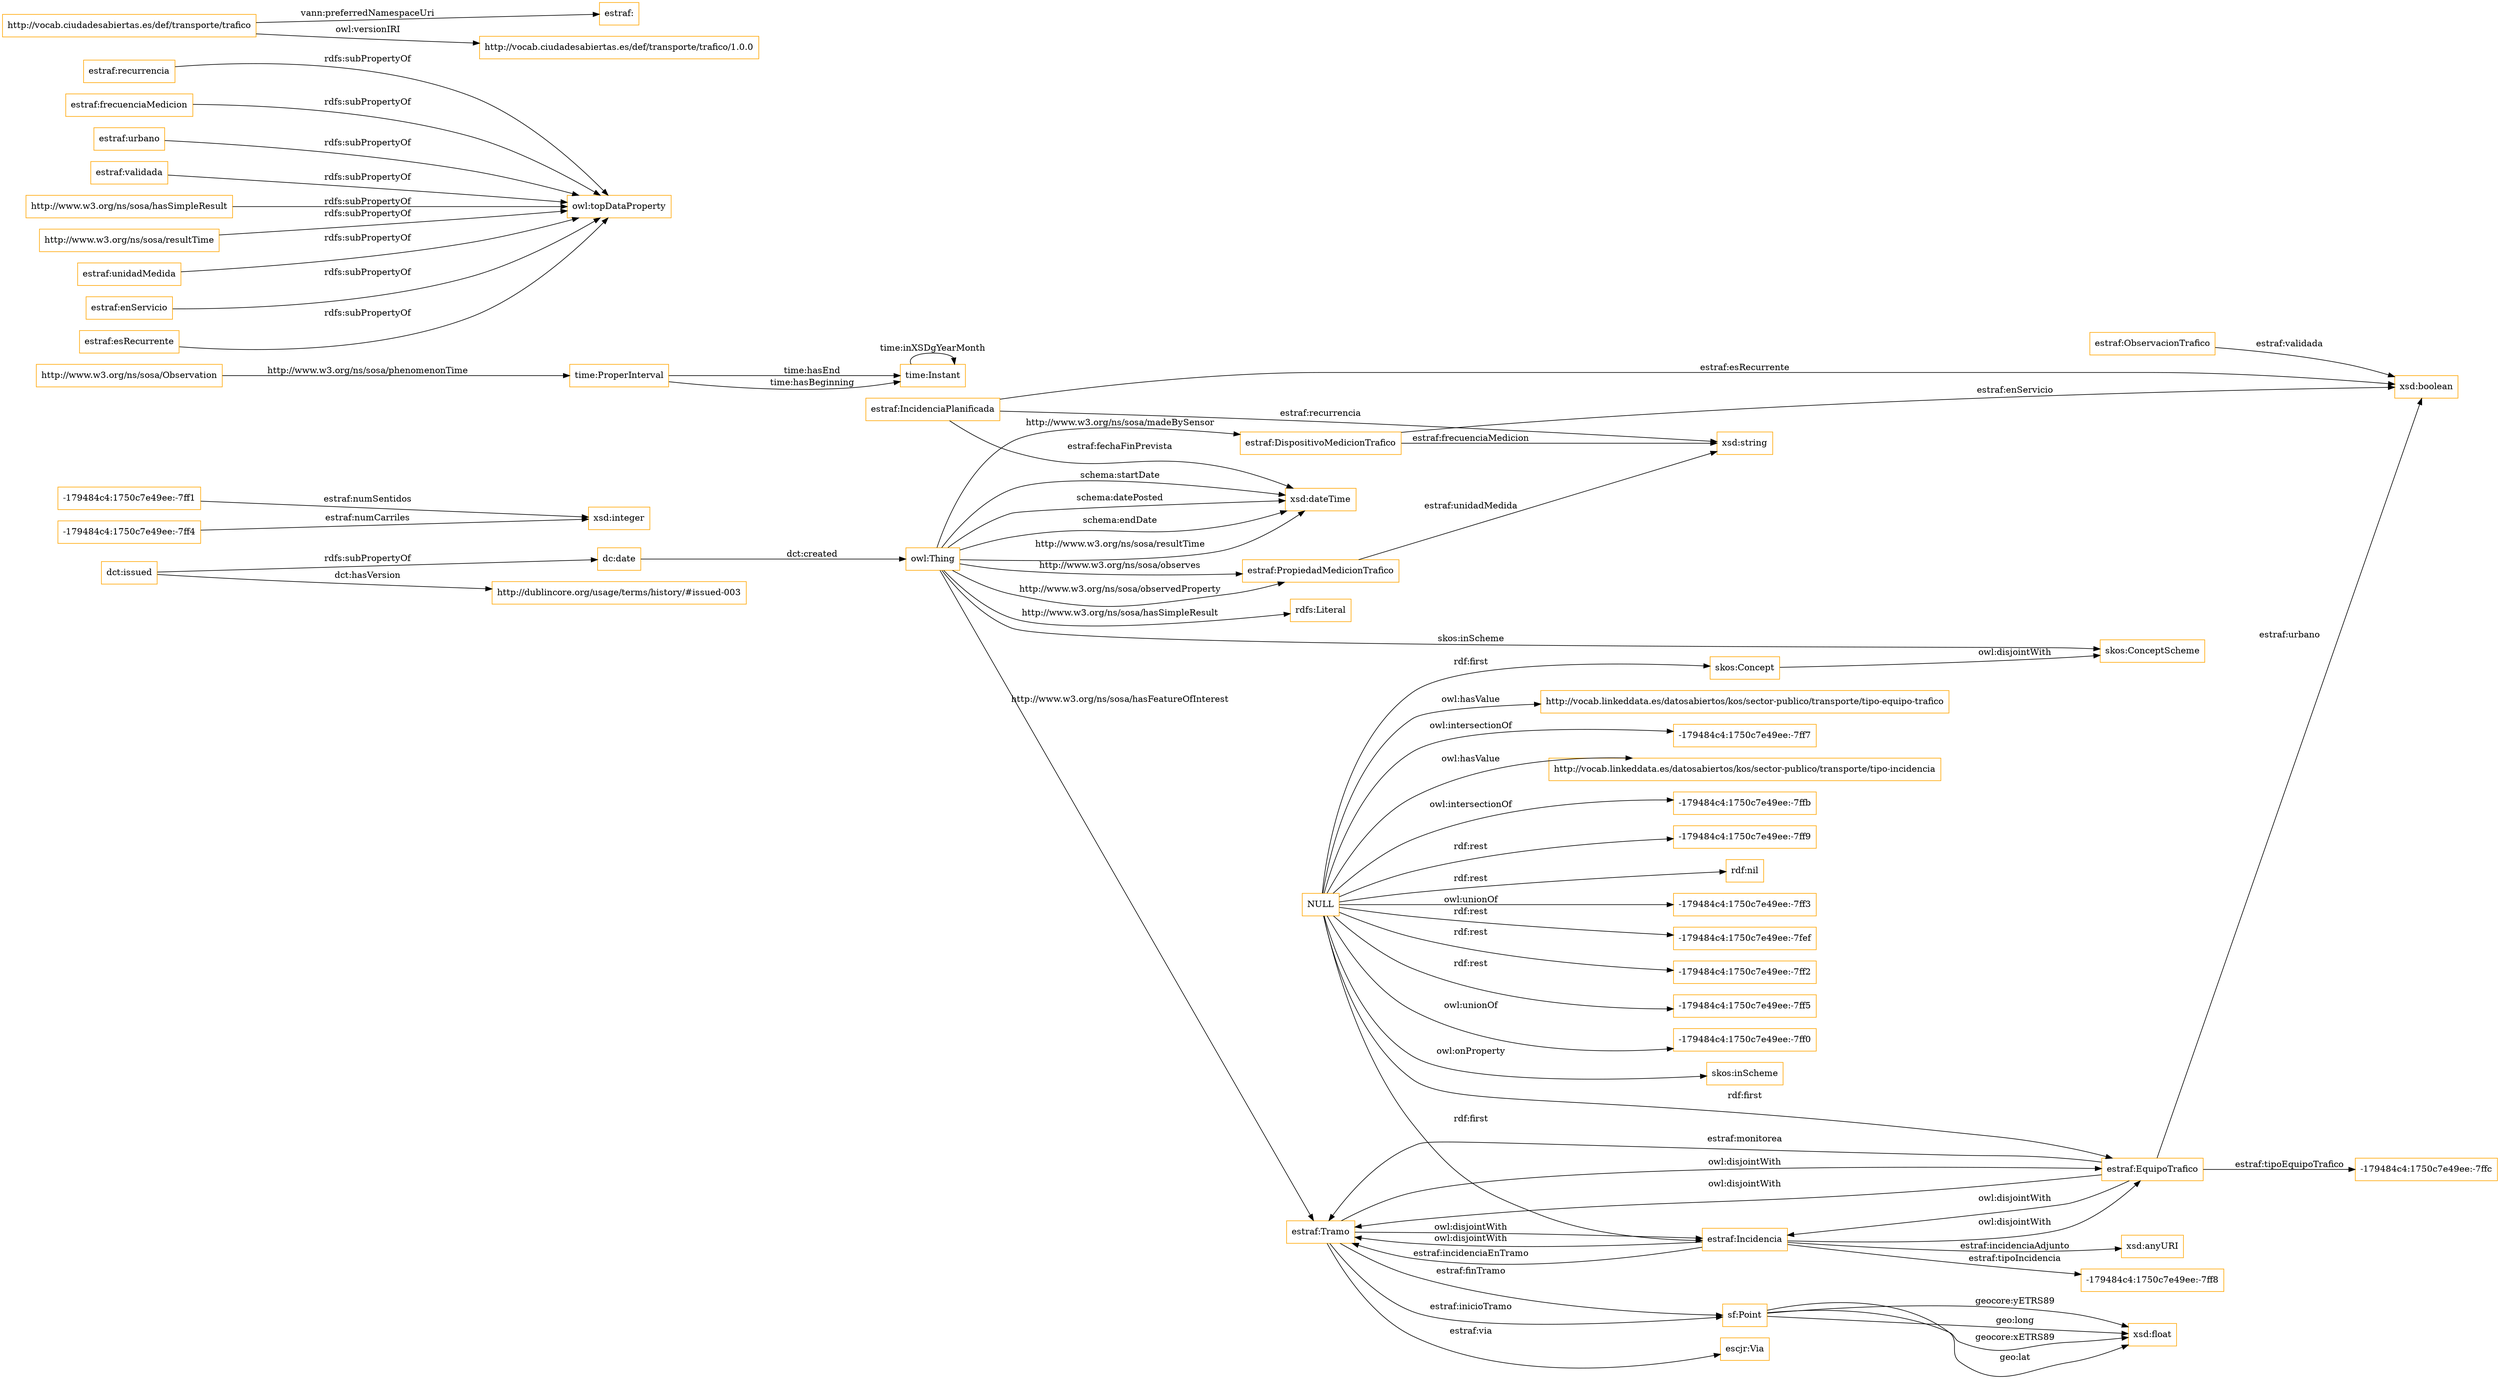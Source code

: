 digraph ar2dtool_diagram { 
rankdir=LR;
size="1501"
node [shape = rectangle, color="orange"]; "estraf:Tramo" "-179484c4:1750c7e49ee:-7ff1" "estraf:Incidencia" "sf:Point" "time:ProperInterval" "-179484c4:1750c7e49ee:-7ffc" "-179484c4:1750c7e49ee:-7ff4" "estraf:PropiedadMedicionTrafico" "-179484c4:1750c7e49ee:-7ff8" "estraf:EquipoTrafico" "http://www.w3.org/ns/sosa/Observation" "skos:ConceptScheme" "estraf:DispositivoMedicionTrafico" "estraf:IncidenciaPlanificada" "skos:Concept" "estraf:ObservacionTrafico" "escjr:Via" "time:Instant" ; /*classes style*/
	"estraf:recurrencia" -> "owl:topDataProperty" [ label = "rdfs:subPropertyOf" ];
	"http://vocab.ciudadesabiertas.es/def/transporte/trafico" -> "estraf:" [ label = "vann:preferredNamespaceUri" ];
	"http://vocab.ciudadesabiertas.es/def/transporte/trafico" -> "http://vocab.ciudadesabiertas.es/def/transporte/trafico/1.0.0" [ label = "owl:versionIRI" ];
	"estraf:frecuenciaMedicion" -> "owl:topDataProperty" [ label = "rdfs:subPropertyOf" ];
	"estraf:urbano" -> "owl:topDataProperty" [ label = "rdfs:subPropertyOf" ];
	"estraf:Incidencia" -> "estraf:EquipoTrafico" [ label = "owl:disjointWith" ];
	"estraf:Incidencia" -> "estraf:Tramo" [ label = "owl:disjointWith" ];
	"skos:Concept" -> "skos:ConceptScheme" [ label = "owl:disjointWith" ];
	"estraf:validada" -> "owl:topDataProperty" [ label = "rdfs:subPropertyOf" ];
	"http://www.w3.org/ns/sosa/hasSimpleResult" -> "owl:topDataProperty" [ label = "rdfs:subPropertyOf" ];
	"http://www.w3.org/ns/sosa/resultTime" -> "owl:topDataProperty" [ label = "rdfs:subPropertyOf" ];
	"NULL" -> "http://vocab.linkeddata.es/datosabiertos/kos/sector-publico/transporte/tipo-equipo-trafico" [ label = "owl:hasValue" ];
	"NULL" -> "-179484c4:1750c7e49ee:-7ff7" [ label = "owl:intersectionOf" ];
	"NULL" -> "http://vocab.linkeddata.es/datosabiertos/kos/sector-publico/transporte/tipo-incidencia" [ label = "owl:hasValue" ];
	"NULL" -> "-179484c4:1750c7e49ee:-7ffb" [ label = "owl:intersectionOf" ];
	"NULL" -> "estraf:Incidencia" [ label = "rdf:first" ];
	"NULL" -> "-179484c4:1750c7e49ee:-7ff9" [ label = "rdf:rest" ];
	"NULL" -> "skos:Concept" [ label = "rdf:first" ];
	"NULL" -> "rdf:nil" [ label = "rdf:rest" ];
	"NULL" -> "-179484c4:1750c7e49ee:-7ff3" [ label = "owl:unionOf" ];
	"NULL" -> "-179484c4:1750c7e49ee:-7fef" [ label = "rdf:rest" ];
	"NULL" -> "-179484c4:1750c7e49ee:-7ff2" [ label = "rdf:rest" ];
	"NULL" -> "-179484c4:1750c7e49ee:-7ff5" [ label = "rdf:rest" ];
	"NULL" -> "-179484c4:1750c7e49ee:-7ff0" [ label = "owl:unionOf" ];
	"NULL" -> "estraf:EquipoTrafico" [ label = "rdf:first" ];
	"NULL" -> "skos:inScheme" [ label = "owl:onProperty" ];
	"estraf:Tramo" -> "estraf:Incidencia" [ label = "owl:disjointWith" ];
	"estraf:Tramo" -> "estraf:EquipoTrafico" [ label = "owl:disjointWith" ];
	"dct:issued" -> "dc:date" [ label = "rdfs:subPropertyOf" ];
	"dct:issued" -> "http://dublincore.org/usage/terms/history/#issued-003" [ label = "dct:hasVersion" ];
	"estraf:EquipoTrafico" -> "estraf:Incidencia" [ label = "owl:disjointWith" ];
	"estraf:EquipoTrafico" -> "estraf:Tramo" [ label = "owl:disjointWith" ];
	"estraf:unidadMedida" -> "owl:topDataProperty" [ label = "rdfs:subPropertyOf" ];
	"estraf:enServicio" -> "owl:topDataProperty" [ label = "rdfs:subPropertyOf" ];
	"estraf:esRecurrente" -> "owl:topDataProperty" [ label = "rdfs:subPropertyOf" ];
	"owl:Thing" -> "xsd:dateTime" [ label = "schema:startDate" ];
	"estraf:Tramo" -> "sf:Point" [ label = "estraf:finTramo" ];
	"time:ProperInterval" -> "time:Instant" [ label = "time:hasEnd" ];
	"time:ProperInterval" -> "time:Instant" [ label = "time:hasBeginning" ];
	"sf:Point" -> "xsd:float" [ label = "geo:long" ];
	"owl:Thing" -> "estraf:PropiedadMedicionTrafico" [ label = "http://www.w3.org/ns/sosa/observedProperty" ];
	"owl:Thing" -> "skos:ConceptScheme" [ label = "skos:inScheme" ];
	"http://www.w3.org/ns/sosa/Observation" -> "time:ProperInterval" [ label = "http://www.w3.org/ns/sosa/phenomenonTime" ];
	"estraf:ObservacionTrafico" -> "xsd:boolean" [ label = "estraf:validada" ];
	"estraf:EquipoTrafico" -> "estraf:Tramo" [ label = "estraf:monitorea" ];
	"sf:Point" -> "xsd:float" [ label = "geocore:xETRS89" ];
	"estraf:EquipoTrafico" -> "-179484c4:1750c7e49ee:-7ffc" [ label = "estraf:tipoEquipoTrafico" ];
	"owl:Thing" -> "estraf:PropiedadMedicionTrafico" [ label = "http://www.w3.org/ns/sosa/observes" ];
	"estraf:IncidenciaPlanificada" -> "xsd:dateTime" [ label = "estraf:fechaFinPrevista" ];
	"estraf:Tramo" -> "sf:Point" [ label = "estraf:inicioTramo" ];
	"owl:Thing" -> "xsd:dateTime" [ label = "schema:datePosted" ];
	"owl:Thing" -> "estraf:DispositivoMedicionTrafico" [ label = "http://www.w3.org/ns/sosa/madeBySensor" ];
	"estraf:Incidencia" -> "xsd:anyURI" [ label = "estraf:incidenciaAdjunto" ];
	"estraf:IncidenciaPlanificada" -> "xsd:string" [ label = "estraf:recurrencia" ];
	"estraf:DispositivoMedicionTrafico" -> "xsd:string" [ label = "estraf:frecuenciaMedicion" ];
	"owl:Thing" -> "estraf:Tramo" [ label = "http://www.w3.org/ns/sosa/hasFeatureOfInterest" ];
	"estraf:Incidencia" -> "estraf:Tramo" [ label = "estraf:incidenciaEnTramo" ];
	"owl:Thing" -> "rdfs:Literal" [ label = "http://www.w3.org/ns/sosa/hasSimpleResult" ];
	"sf:Point" -> "xsd:float" [ label = "geo:lat" ];
	"owl:Thing" -> "xsd:dateTime" [ label = "schema:endDate" ];
	"-179484c4:1750c7e49ee:-7ff4" -> "xsd:integer" [ label = "estraf:numCarriles" ];
	"-179484c4:1750c7e49ee:-7ff1" -> "xsd:integer" [ label = "estraf:numSentidos" ];
	"sf:Point" -> "xsd:float" [ label = "geocore:yETRS89" ];
	"owl:Thing" -> "xsd:dateTime" [ label = "http://www.w3.org/ns/sosa/resultTime" ];
	"estraf:IncidenciaPlanificada" -> "xsd:boolean" [ label = "estraf:esRecurrente" ];
	"estraf:DispositivoMedicionTrafico" -> "xsd:boolean" [ label = "estraf:enServicio" ];
	"estraf:Incidencia" -> "-179484c4:1750c7e49ee:-7ff8" [ label = "estraf:tipoIncidencia" ];
	"estraf:PropiedadMedicionTrafico" -> "xsd:string" [ label = "estraf:unidadMedida" ];
	"estraf:EquipoTrafico" -> "xsd:boolean" [ label = "estraf:urbano" ];
	"dc:date" -> "owl:Thing" [ label = "dct:created" ];
	"time:Instant" -> "time:Instant" [ label = "time:inXSDgYearMonth" ];
	"estraf:Tramo" -> "escjr:Via" [ label = "estraf:via" ];

}

